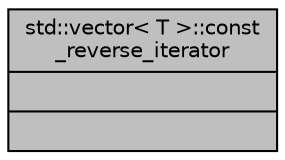 digraph "std::vector&lt; T &gt;::const_reverse_iterator"
{
  edge [fontname="Helvetica",fontsize="10",labelfontname="Helvetica",labelfontsize="10"];
  node [fontname="Helvetica",fontsize="10",shape=record];
  Node369 [label="{std::vector\< T \>::const\l_reverse_iterator\n||}",height=0.2,width=0.4,color="black", fillcolor="grey75", style="filled", fontcolor="black"];
}
